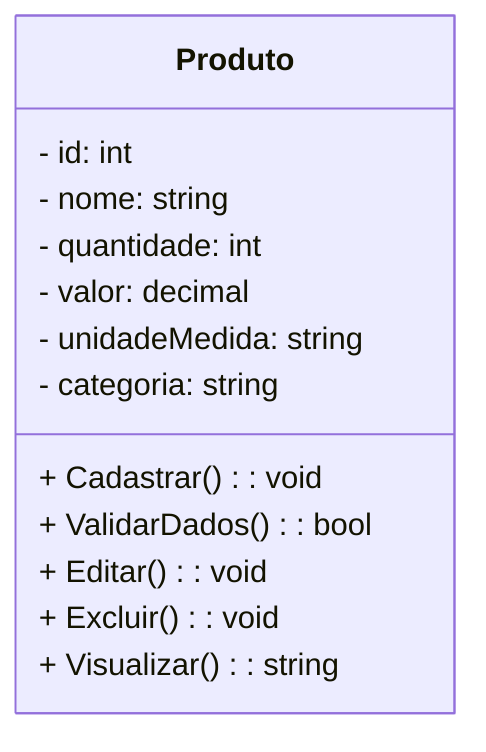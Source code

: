 classDiagram

class Produto {
    - id: int
    - nome: string
    - quantidade: int
    - valor: decimal
    - unidadeMedida: string
    - categoria: string
    
    + Cadastrar(): void
    + ValidarDados(): bool
    + Editar(): void
    + Excluir(): void
    + Visualizar(): string
}